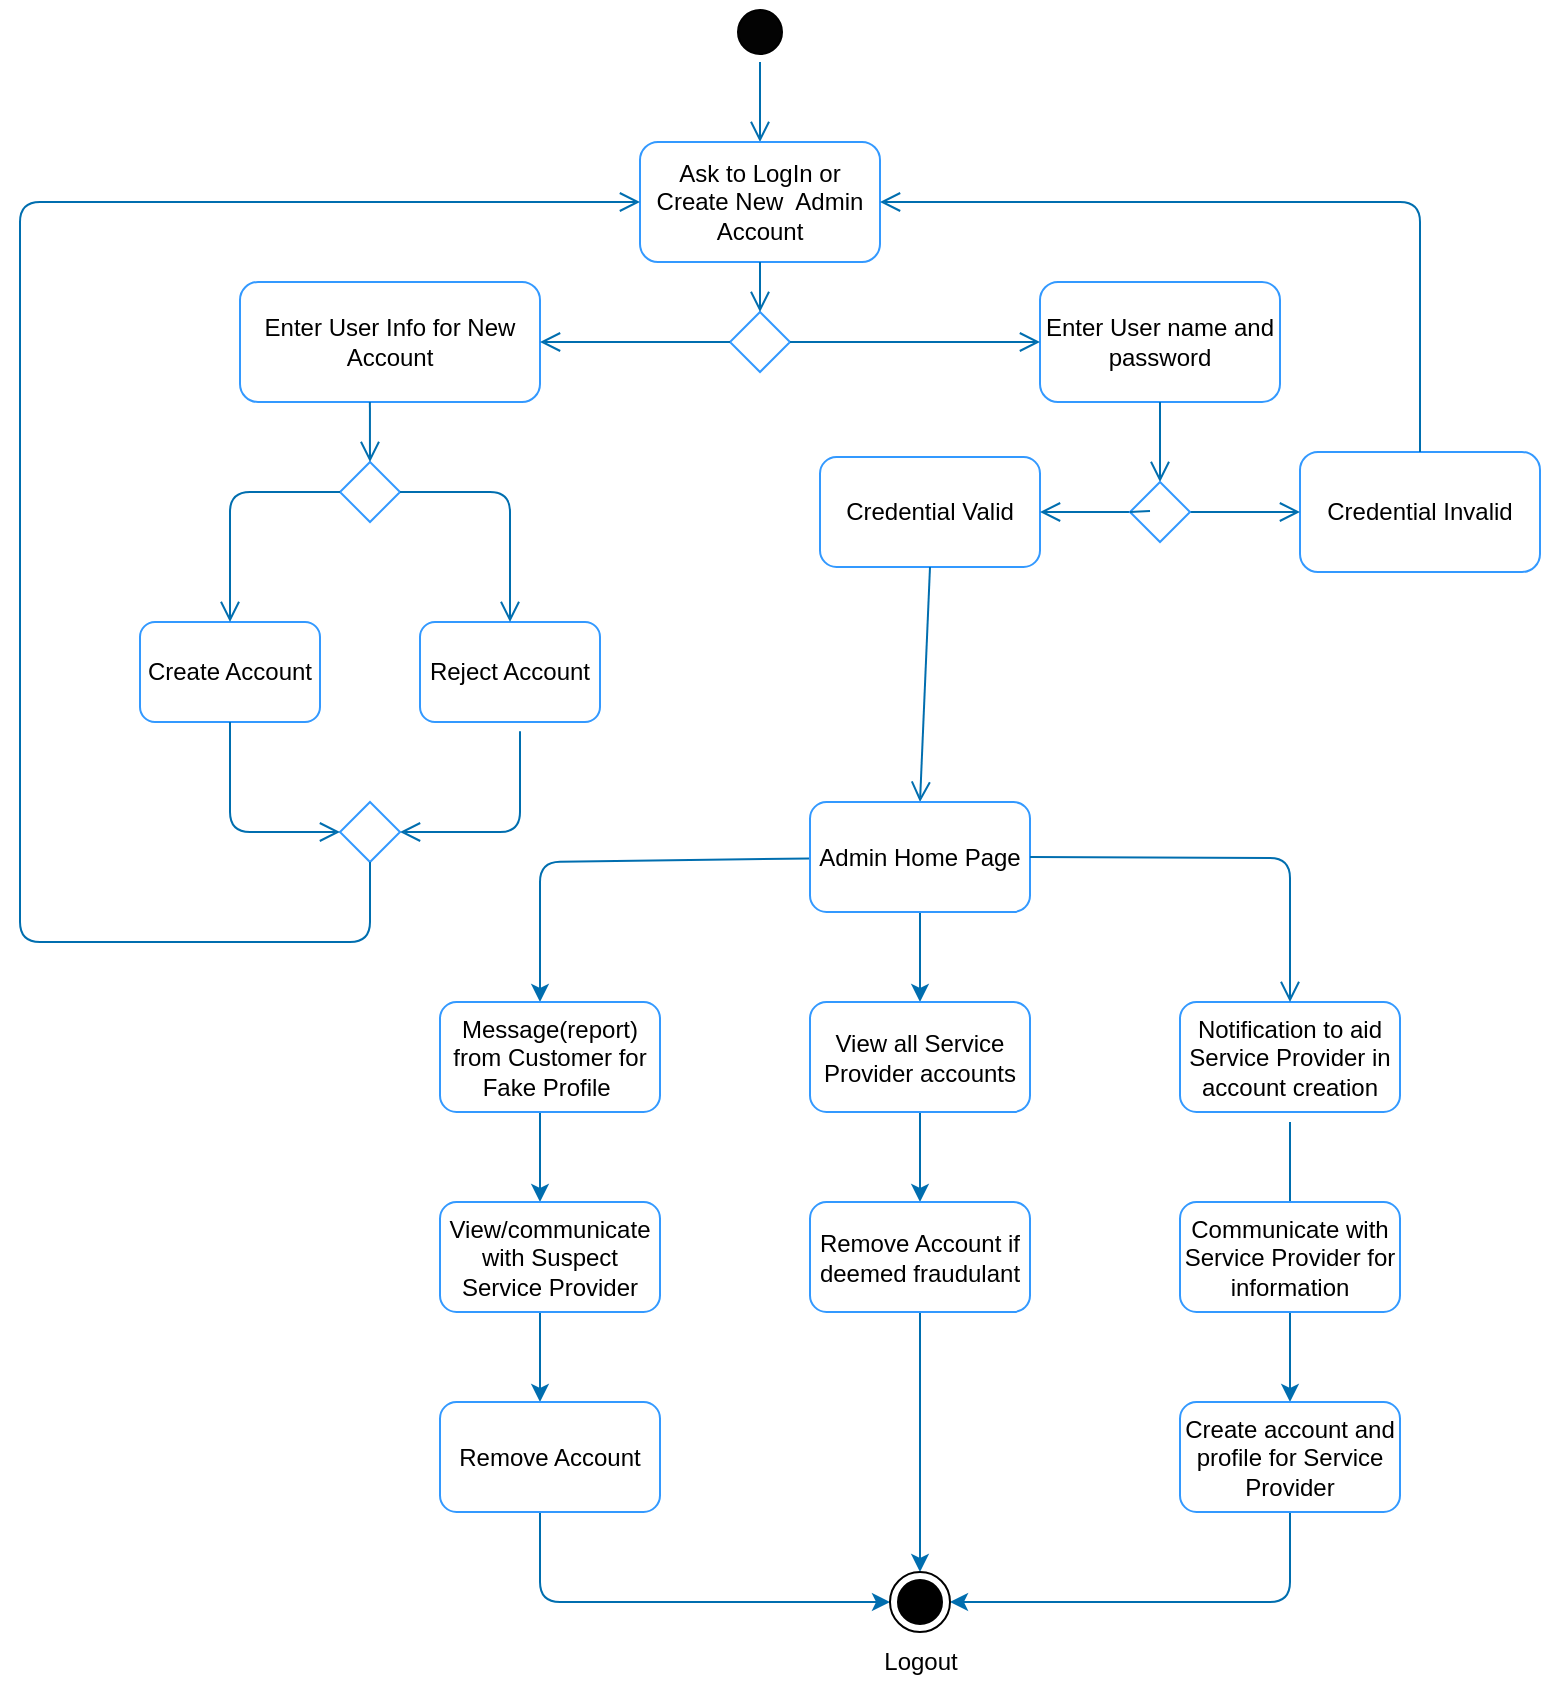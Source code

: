 <mxfile>
    <diagram id="OhrXGnzLzyW5_BQoMy-W" name="Page-1">
        <mxGraphModel dx="1144" dy="519" grid="1" gridSize="10" guides="1" tooltips="1" connect="1" arrows="1" fold="1" page="1" pageScale="1" pageWidth="850" pageHeight="1100" math="0" shadow="0">
            <root>
                <mxCell id="0"/>
                <mxCell id="1" parent="0"/>
                <mxCell id="10" value="" style="ellipse;html=1;shape=startState;fillColor=#030303;" parent="1" vertex="1">
                    <mxGeometry x="415" y="10" width="30" height="30" as="geometry"/>
                </mxCell>
                <mxCell id="11" value="" style="edgeStyle=orthogonalEdgeStyle;html=1;verticalAlign=bottom;endArrow=open;endSize=8;strokeColor=#006EAF;fillColor=#1ba1e2;" parent="1" source="10" edge="1">
                    <mxGeometry relative="1" as="geometry">
                        <mxPoint x="430" y="80" as="targetPoint"/>
                    </mxGeometry>
                </mxCell>
                <mxCell id="12" value="Ask to LogIn or Create New&amp;nbsp; Admin Account" style="rounded=1;whiteSpace=wrap;html=1;strokeColor=#3399FF;" parent="1" vertex="1">
                    <mxGeometry x="370" y="80" width="120" height="60" as="geometry"/>
                </mxCell>
                <mxCell id="13" value="Enter User Info for New Account" style="rounded=1;whiteSpace=wrap;html=1;strokeColor=#3399FF;" parent="1" vertex="1">
                    <mxGeometry x="170" y="150" width="150" height="60" as="geometry"/>
                </mxCell>
                <mxCell id="14" value="Reject Account" style="rounded=1;whiteSpace=wrap;html=1;strokeColor=#3399FF;" parent="1" vertex="1">
                    <mxGeometry x="260" y="320" width="90" height="50" as="geometry"/>
                </mxCell>
                <mxCell id="15" value="" style="rhombus;strokeColor=#3399FF;" parent="1" vertex="1">
                    <mxGeometry x="220" y="240" width="30" height="30" as="geometry"/>
                </mxCell>
                <mxCell id="16" value="" style="endArrow=open;startArrow=none;endFill=0;startFill=0;endSize=8;html=1;verticalAlign=bottom;labelBackgroundColor=none;strokeWidth=1;entryX=0.5;entryY=0;entryDx=0;entryDy=0;fillColor=#1ba1e2;strokeColor=#006EAF;exitX=0.433;exitY=1;exitDx=0;exitDy=0;exitPerimeter=0;" parent="1" source="13" target="15" edge="1">
                    <mxGeometry width="160" relative="1" as="geometry">
                        <mxPoint x="475" y="130" as="sourcePoint"/>
                        <mxPoint x="475" y="175" as="targetPoint"/>
                    </mxGeometry>
                </mxCell>
                <mxCell id="17" value="" style="endArrow=open;startArrow=none;endFill=0;startFill=0;endSize=8;html=1;verticalAlign=bottom;labelBackgroundColor=none;strokeWidth=1;fillColor=#1ba1e2;strokeColor=#006EAF;exitX=1;exitY=0.5;exitDx=0;exitDy=0;entryX=0.5;entryY=0;entryDx=0;entryDy=0;" parent="1" source="15" target="14" edge="1">
                    <mxGeometry width="160" relative="1" as="geometry">
                        <mxPoint x="250" y="280" as="sourcePoint"/>
                        <mxPoint x="290" y="290" as="targetPoint"/>
                        <Array as="points">
                            <mxPoint x="305" y="255"/>
                        </Array>
                    </mxGeometry>
                </mxCell>
                <mxCell id="18" value="Create Account" style="rounded=1;whiteSpace=wrap;html=1;strokeColor=#3399FF;" parent="1" vertex="1">
                    <mxGeometry x="120" y="320" width="90" height="50" as="geometry"/>
                </mxCell>
                <mxCell id="19" value="" style="endArrow=open;startArrow=none;endFill=0;startFill=0;endSize=8;html=1;verticalAlign=bottom;labelBackgroundColor=none;strokeWidth=1;fillColor=#1ba1e2;strokeColor=#006EAF;exitX=0;exitY=0.5;exitDx=0;exitDy=0;entryX=0.5;entryY=0;entryDx=0;entryDy=0;" parent="1" source="15" target="18" edge="1">
                    <mxGeometry width="160" relative="1" as="geometry">
                        <mxPoint x="260" y="265" as="sourcePoint"/>
                        <mxPoint x="165" y="270" as="targetPoint"/>
                        <Array as="points">
                            <mxPoint x="165" y="255"/>
                        </Array>
                    </mxGeometry>
                </mxCell>
                <mxCell id="20" value="" style="rhombus;strokeColor=#3399FF;" parent="1" vertex="1">
                    <mxGeometry x="220" y="410" width="30" height="30" as="geometry"/>
                </mxCell>
                <mxCell id="21" value="" style="endArrow=open;startArrow=none;endFill=0;startFill=0;endSize=8;html=1;verticalAlign=bottom;labelBackgroundColor=none;strokeWidth=1;fillColor=#1ba1e2;strokeColor=#006EAF;exitX=0.5;exitY=1;exitDx=0;exitDy=0;entryX=0;entryY=0.5;entryDx=0;entryDy=0;" parent="1" source="18" target="20" edge="1">
                    <mxGeometry width="160" relative="1" as="geometry">
                        <mxPoint x="230" y="265" as="sourcePoint"/>
                        <mxPoint x="175" y="310" as="targetPoint"/>
                        <Array as="points">
                            <mxPoint x="165" y="395"/>
                            <mxPoint x="165" y="425"/>
                        </Array>
                    </mxGeometry>
                </mxCell>
                <mxCell id="22" value="" style="endArrow=open;startArrow=none;endFill=0;startFill=0;endSize=8;html=1;verticalAlign=bottom;labelBackgroundColor=none;strokeWidth=1;fillColor=#1ba1e2;strokeColor=#006EAF;exitX=0.5;exitY=1;exitDx=0;exitDy=0;entryX=1;entryY=0.5;entryDx=0;entryDy=0;" parent="1" target="20" edge="1">
                    <mxGeometry width="160" relative="1" as="geometry">
                        <mxPoint x="310" y="390" as="sourcePoint"/>
                        <mxPoint x="365" y="425" as="targetPoint"/>
                        <Array as="points">
                            <mxPoint x="310" y="370"/>
                            <mxPoint x="310" y="395"/>
                            <mxPoint x="310" y="425"/>
                        </Array>
                    </mxGeometry>
                </mxCell>
                <mxCell id="25" value="" style="endArrow=open;startArrow=none;endFill=0;startFill=0;endSize=8;html=1;verticalAlign=bottom;labelBackgroundColor=none;strokeWidth=1;fillColor=#1ba1e2;strokeColor=#006EAF;exitX=0.5;exitY=1;exitDx=0;exitDy=0;entryX=0;entryY=0.5;entryDx=0;entryDy=0;" parent="1" source="20" target="12" edge="1">
                    <mxGeometry width="160" relative="1" as="geometry">
                        <mxPoint x="120" y="345" as="sourcePoint"/>
                        <mxPoint x="65" y="410" as="targetPoint"/>
                        <Array as="points">
                            <mxPoint x="235" y="480"/>
                            <mxPoint x="60" y="480"/>
                            <mxPoint x="60" y="110"/>
                        </Array>
                    </mxGeometry>
                </mxCell>
                <mxCell id="26" value="" style="rhombus;strokeColor=#3399FF;" parent="1" vertex="1">
                    <mxGeometry x="415" y="165" width="30" height="30" as="geometry"/>
                </mxCell>
                <mxCell id="27" value="" style="endArrow=open;startArrow=none;endFill=0;startFill=0;endSize=8;html=1;verticalAlign=bottom;labelBackgroundColor=none;strokeWidth=1;fillColor=#1ba1e2;strokeColor=#006EAF;exitX=0.5;exitY=1;exitDx=0;exitDy=0;" parent="1" source="12" target="26" edge="1">
                    <mxGeometry width="160" relative="1" as="geometry">
                        <mxPoint x="244.95" y="220" as="sourcePoint"/>
                        <mxPoint x="245" y="250" as="targetPoint"/>
                        <Array as="points"/>
                    </mxGeometry>
                </mxCell>
                <mxCell id="28" value="" style="endArrow=open;startArrow=none;endFill=0;startFill=0;endSize=8;html=1;verticalAlign=bottom;labelBackgroundColor=none;strokeWidth=1;fillColor=#1ba1e2;strokeColor=#006EAF;exitX=0;exitY=0.5;exitDx=0;exitDy=0;entryX=1;entryY=0.5;entryDx=0;entryDy=0;" parent="1" target="13" edge="1">
                    <mxGeometry width="160" relative="1" as="geometry">
                        <mxPoint x="415" y="180" as="sourcePoint"/>
                        <mxPoint x="360" y="245" as="targetPoint"/>
                        <Array as="points">
                            <mxPoint x="360" y="180"/>
                        </Array>
                    </mxGeometry>
                </mxCell>
                <mxCell id="29" value="Enter User name and password" style="rounded=1;whiteSpace=wrap;html=1;strokeColor=#3399FF;" vertex="1" parent="1">
                    <mxGeometry x="570" y="150" width="120" height="60" as="geometry"/>
                </mxCell>
                <mxCell id="30" value="" style="endArrow=open;startArrow=none;endFill=0;startFill=0;endSize=8;html=1;verticalAlign=bottom;labelBackgroundColor=none;strokeWidth=1;fillColor=#1ba1e2;strokeColor=#006EAF;exitX=1;exitY=0.5;exitDx=0;exitDy=0;entryX=0;entryY=0.5;entryDx=0;entryDy=0;entryPerimeter=0;" edge="1" parent="1" source="26" target="29">
                    <mxGeometry width="160" relative="1" as="geometry">
                        <mxPoint x="555" y="230" as="sourcePoint"/>
                        <mxPoint x="460" y="230" as="targetPoint"/>
                        <Array as="points"/>
                    </mxGeometry>
                </mxCell>
                <mxCell id="32" value="Credential Valid" style="rounded=1;whiteSpace=wrap;html=1;strokeColor=#3399FF;" vertex="1" parent="1">
                    <mxGeometry x="460" y="237.5" width="110" height="55" as="geometry"/>
                </mxCell>
                <mxCell id="33" value="Credential Invalid" style="rounded=1;whiteSpace=wrap;html=1;strokeColor=#3399FF;" vertex="1" parent="1">
                    <mxGeometry x="700" y="235" width="120" height="60" as="geometry"/>
                </mxCell>
                <mxCell id="34" value="" style="endArrow=open;startArrow=none;endFill=0;startFill=0;endSize=8;html=1;verticalAlign=bottom;labelBackgroundColor=none;strokeWidth=1;fillColor=#1ba1e2;strokeColor=#006EAF;exitX=0.5;exitY=1;exitDx=0;exitDy=0;" edge="1" parent="1" source="29" target="31">
                    <mxGeometry width="160" relative="1" as="geometry">
                        <mxPoint x="440" y="150" as="sourcePoint"/>
                        <mxPoint x="440" y="175" as="targetPoint"/>
                        <Array as="points"/>
                    </mxGeometry>
                </mxCell>
                <mxCell id="35" value="" style="endArrow=open;startArrow=none;endFill=0;startFill=0;endSize=8;html=1;verticalAlign=bottom;labelBackgroundColor=none;strokeWidth=1;fillColor=#1ba1e2;strokeColor=#006EAF;exitX=1;exitY=0.5;exitDx=0;exitDy=0;entryX=0;entryY=0.5;entryDx=0;entryDy=0;" edge="1" parent="1" source="31" target="33">
                    <mxGeometry width="160" relative="1" as="geometry">
                        <mxPoint x="625" y="264.5" as="sourcePoint"/>
                        <mxPoint x="680" y="270" as="targetPoint"/>
                        <Array as="points"/>
                    </mxGeometry>
                </mxCell>
                <mxCell id="36" value="" style="endArrow=open;startArrow=none;endFill=0;startFill=0;endSize=8;html=1;verticalAlign=bottom;labelBackgroundColor=none;strokeWidth=1;fillColor=#1ba1e2;strokeColor=#006EAF;exitX=0;exitY=0.5;exitDx=0;exitDy=0;entryX=1;entryY=0.5;entryDx=0;entryDy=0;" edge="1" parent="1" source="31" target="32">
                    <mxGeometry width="160" relative="1" as="geometry">
                        <mxPoint x="540" y="340" as="sourcePoint"/>
                        <mxPoint x="645" y="340" as="targetPoint"/>
                        <Array as="points"/>
                    </mxGeometry>
                </mxCell>
                <mxCell id="31" value="" style="rhombus;strokeColor=#3399FF;" vertex="1" parent="1">
                    <mxGeometry x="615" y="250" width="30" height="30" as="geometry"/>
                </mxCell>
                <mxCell id="37" value="" style="endArrow=none;startArrow=none;endFill=0;startFill=0;endSize=8;html=1;verticalAlign=bottom;labelBackgroundColor=none;strokeWidth=1;fillColor=#1ba1e2;strokeColor=#006EAF;exitX=1;exitY=0.5;exitDx=0;exitDy=0;entryX=0;entryY=0.5;entryDx=0;entryDy=0;" edge="1" parent="1" target="31">
                    <mxGeometry width="160" relative="1" as="geometry">
                        <mxPoint x="625" y="264.5" as="sourcePoint"/>
                        <mxPoint x="700" y="265" as="targetPoint"/>
                        <Array as="points"/>
                    </mxGeometry>
                </mxCell>
                <mxCell id="38" value="" style="endArrow=open;startArrow=none;endFill=0;startFill=0;endSize=8;html=1;verticalAlign=bottom;labelBackgroundColor=none;strokeWidth=1;fillColor=#1ba1e2;strokeColor=#006EAF;exitX=0.5;exitY=0;exitDx=0;exitDy=0;entryX=1;entryY=0.5;entryDx=0;entryDy=0;" edge="1" parent="1" source="33" target="12">
                    <mxGeometry width="160" relative="1" as="geometry">
                        <mxPoint x="760" y="130" as="sourcePoint"/>
                        <mxPoint x="650" y="110" as="targetPoint"/>
                        <Array as="points">
                            <mxPoint x="760" y="110"/>
                        </Array>
                    </mxGeometry>
                </mxCell>
                <mxCell id="39" value="" style="endArrow=open;startArrow=none;endFill=0;startFill=0;endSize=8;html=1;verticalAlign=bottom;labelBackgroundColor=none;strokeWidth=1;fillColor=#1ba1e2;strokeColor=#006EAF;exitX=0.5;exitY=1;exitDx=0;exitDy=0;entryX=0.5;entryY=0;entryDx=0;entryDy=0;" edge="1" parent="1" source="32" target="40">
                    <mxGeometry width="160" relative="1" as="geometry">
                        <mxPoint x="500" y="344.5" as="sourcePoint"/>
                        <mxPoint x="515" y="370" as="targetPoint"/>
                        <Array as="points"/>
                    </mxGeometry>
                </mxCell>
                <mxCell id="55" style="edgeStyle=none;html=1;entryX=0.5;entryY=0;entryDx=0;entryDy=0;fillColor=#1ba1e2;strokeColor=#006EAF;" edge="1" parent="1" source="40" target="51">
                    <mxGeometry relative="1" as="geometry"/>
                </mxCell>
                <mxCell id="56" style="edgeStyle=none;html=1;fillColor=#1ba1e2;strokeColor=#006EAF;" edge="1" parent="1" source="40">
                    <mxGeometry relative="1" as="geometry">
                        <mxPoint x="320" y="510" as="targetPoint"/>
                        <Array as="points">
                            <mxPoint x="320" y="440"/>
                        </Array>
                    </mxGeometry>
                </mxCell>
                <mxCell id="40" value="Admin Home Page" style="rounded=1;whiteSpace=wrap;html=1;strokeColor=#3399FF;" vertex="1" parent="1">
                    <mxGeometry x="455" y="410" width="110" height="55" as="geometry"/>
                </mxCell>
                <mxCell id="41" value="Notification to aid Service Provider in account creation" style="rounded=1;whiteSpace=wrap;html=1;strokeColor=#3399FF;" vertex="1" parent="1">
                    <mxGeometry x="640" y="510" width="110" height="55" as="geometry"/>
                </mxCell>
                <mxCell id="42" value="" style="endArrow=open;startArrow=none;endFill=0;startFill=0;endSize=8;html=1;verticalAlign=bottom;labelBackgroundColor=none;strokeWidth=1;fillColor=#1ba1e2;strokeColor=#006EAF;exitX=1;exitY=0.5;exitDx=0;exitDy=0;entryX=0.5;entryY=0;entryDx=0;entryDy=0;" edge="1" parent="1" source="40" target="41">
                    <mxGeometry width="160" relative="1" as="geometry">
                        <mxPoint x="570" y="510" as="sourcePoint"/>
                        <mxPoint x="695" y="510" as="targetPoint"/>
                        <Array as="points">
                            <mxPoint x="695" y="438"/>
                        </Array>
                    </mxGeometry>
                </mxCell>
                <mxCell id="43" value="" style="endArrow=open;startArrow=none;endFill=0;startFill=0;endSize=8;html=1;verticalAlign=bottom;labelBackgroundColor=none;strokeWidth=1;fillColor=#1ba1e2;strokeColor=#006EAF;" edge="1" parent="1">
                    <mxGeometry width="160" relative="1" as="geometry">
                        <mxPoint x="695" y="570" as="sourcePoint"/>
                        <mxPoint x="695" y="630" as="targetPoint"/>
                        <Array as="points"/>
                    </mxGeometry>
                </mxCell>
                <mxCell id="54" style="edgeStyle=none;html=1;entryX=0.5;entryY=0;entryDx=0;entryDy=0;fillColor=#1ba1e2;strokeColor=#006EAF;" edge="1" parent="1" source="44" target="45">
                    <mxGeometry relative="1" as="geometry"/>
                </mxCell>
                <mxCell id="44" value="Communicate with Service Provider for information" style="rounded=1;whiteSpace=wrap;html=1;strokeColor=#3399FF;" vertex="1" parent="1">
                    <mxGeometry x="640" y="610" width="110" height="55" as="geometry"/>
                </mxCell>
                <mxCell id="62" style="edgeStyle=none;html=1;entryX=1;entryY=0.5;entryDx=0;entryDy=0;fillColor=#1ba1e2;strokeColor=#006EAF;" edge="1" parent="1" source="45" target="59">
                    <mxGeometry relative="1" as="geometry">
                        <Array as="points">
                            <mxPoint x="695" y="810"/>
                            <mxPoint x="575" y="810"/>
                        </Array>
                    </mxGeometry>
                </mxCell>
                <mxCell id="45" value="Create account and profile for Service Provider" style="rounded=1;whiteSpace=wrap;html=1;strokeColor=#3399FF;" vertex="1" parent="1">
                    <mxGeometry x="640" y="710" width="110" height="55" as="geometry"/>
                </mxCell>
                <mxCell id="57" style="edgeStyle=none;html=1;fillColor=#1ba1e2;strokeColor=#006EAF;" edge="1" parent="1">
                    <mxGeometry relative="1" as="geometry">
                        <mxPoint x="320" y="565" as="sourcePoint"/>
                        <mxPoint x="320" y="610" as="targetPoint"/>
                    </mxGeometry>
                </mxCell>
                <mxCell id="48" value="Message(report)&lt;br&gt;from Customer for Fake Profile&amp;nbsp;" style="rounded=1;whiteSpace=wrap;html=1;strokeColor=#3399FF;" vertex="1" parent="1">
                    <mxGeometry x="270" y="510" width="110" height="55" as="geometry"/>
                </mxCell>
                <mxCell id="58" style="edgeStyle=none;html=1;entryX=0.5;entryY=0;entryDx=0;entryDy=0;fillColor=#1ba1e2;strokeColor=#006EAF;" edge="1" parent="1">
                    <mxGeometry relative="1" as="geometry">
                        <mxPoint x="320" y="665" as="sourcePoint"/>
                        <mxPoint x="320" y="710" as="targetPoint"/>
                    </mxGeometry>
                </mxCell>
                <mxCell id="49" value="View/communicate with Suspect Service Provider" style="rounded=1;whiteSpace=wrap;html=1;strokeColor=#3399FF;" vertex="1" parent="1">
                    <mxGeometry x="270" y="610" width="110" height="55" as="geometry"/>
                </mxCell>
                <mxCell id="60" style="edgeStyle=none;html=1;entryX=0;entryY=0.5;entryDx=0;entryDy=0;fillColor=#1ba1e2;strokeColor=#006EAF;" edge="1" parent="1" target="59">
                    <mxGeometry relative="1" as="geometry">
                        <mxPoint x="320" y="765" as="sourcePoint"/>
                        <Array as="points">
                            <mxPoint x="320" y="810"/>
                        </Array>
                    </mxGeometry>
                </mxCell>
                <mxCell id="50" value="Remove Account" style="rounded=1;whiteSpace=wrap;html=1;strokeColor=#3399FF;" vertex="1" parent="1">
                    <mxGeometry x="270" y="710" width="110" height="55" as="geometry"/>
                </mxCell>
                <mxCell id="53" style="edgeStyle=none;html=1;fillColor=#1ba1e2;strokeColor=#006EAF;" edge="1" parent="1" source="51" target="52">
                    <mxGeometry relative="1" as="geometry"/>
                </mxCell>
                <mxCell id="51" value="View all Service Provider accounts" style="rounded=1;whiteSpace=wrap;html=1;strokeColor=#3399FF;" vertex="1" parent="1">
                    <mxGeometry x="455" y="510" width="110" height="55" as="geometry"/>
                </mxCell>
                <mxCell id="61" style="edgeStyle=none;html=1;entryX=0.5;entryY=0;entryDx=0;entryDy=0;fillColor=#1ba1e2;strokeColor=#006EAF;" edge="1" parent="1" source="52" target="59">
                    <mxGeometry relative="1" as="geometry"/>
                </mxCell>
                <mxCell id="52" value="Remove Account if deemed fraudulant" style="rounded=1;whiteSpace=wrap;html=1;strokeColor=#3399FF;" vertex="1" parent="1">
                    <mxGeometry x="455" y="610" width="110" height="55" as="geometry"/>
                </mxCell>
                <mxCell id="59" value="" style="ellipse;html=1;shape=endState;fillColor=#000000;strokeColor=#000000;" vertex="1" parent="1">
                    <mxGeometry x="495" y="795" width="30" height="30" as="geometry"/>
                </mxCell>
                <mxCell id="63" value="Logout" style="text;html=1;align=center;verticalAlign=middle;resizable=0;points=[];autosize=1;strokeColor=none;fillColor=none;" vertex="1" parent="1">
                    <mxGeometry x="485" y="830" width="50" height="20" as="geometry"/>
                </mxCell>
            </root>
        </mxGraphModel>
    </diagram>
</mxfile>